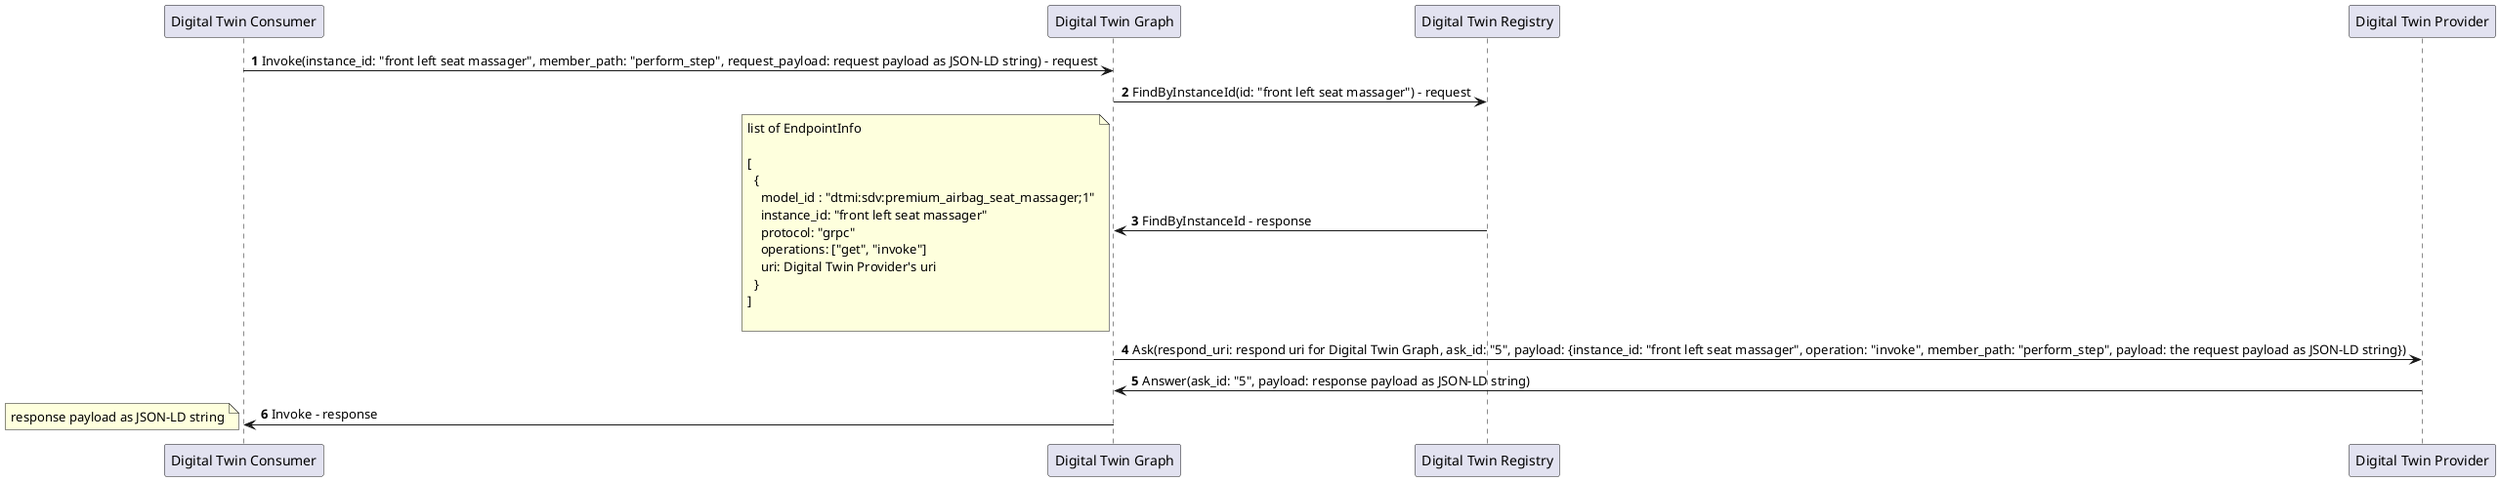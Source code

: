 @startuml

autonumber

participant "Digital Twin Consumer" as CONSUMER
participant "Digital Twin Graph" as DIGITAL_TWIN_GRAPH
participant "Digital Twin Registry" as DIGITAL_TWIN_REGISTRY
participant "Digital Twin Provider" as PROVIDER

CONSUMER -> DIGITAL_TWIN_GRAPH: Invoke(instance_id: "front left seat massager", member_path: "perform_step", request_payload: request payload as JSON-LD string) - request

DIGITAL_TWIN_GRAPH -> DIGITAL_TWIN_REGISTRY: FindByInstanceId(id: "front left seat massager") - request
DIGITAL_TWIN_GRAPH <- DIGITAL_TWIN_REGISTRY: FindByInstanceId - response
note left
  list of EndpointInfo

  [
    {
      model_id : "dtmi:sdv:premium_airbag_seat_massager;1"
      instance_id: "front left seat massager"
      protocol: "grpc"
      operations: ["get", "invoke"]
      uri: Digital Twin Provider's uri
    }
  ]

end note

DIGITAL_TWIN_GRAPH -> PROVIDER: Ask(respond_uri: respond uri for Digital Twin Graph, ask_id: "5", payload: {instance_id: "front left seat massager", operation: "invoke", member_path: "perform_step", payload: the request payload as JSON-LD string})
DIGITAL_TWIN_GRAPH <- PROVIDER: Answer(ask_id: "5", payload: response payload as JSON-LD string)

CONSUMER <- DIGITAL_TWIN_GRAPH: Invoke - response
note left
  response payload as JSON-LD string
end note

@enduml
